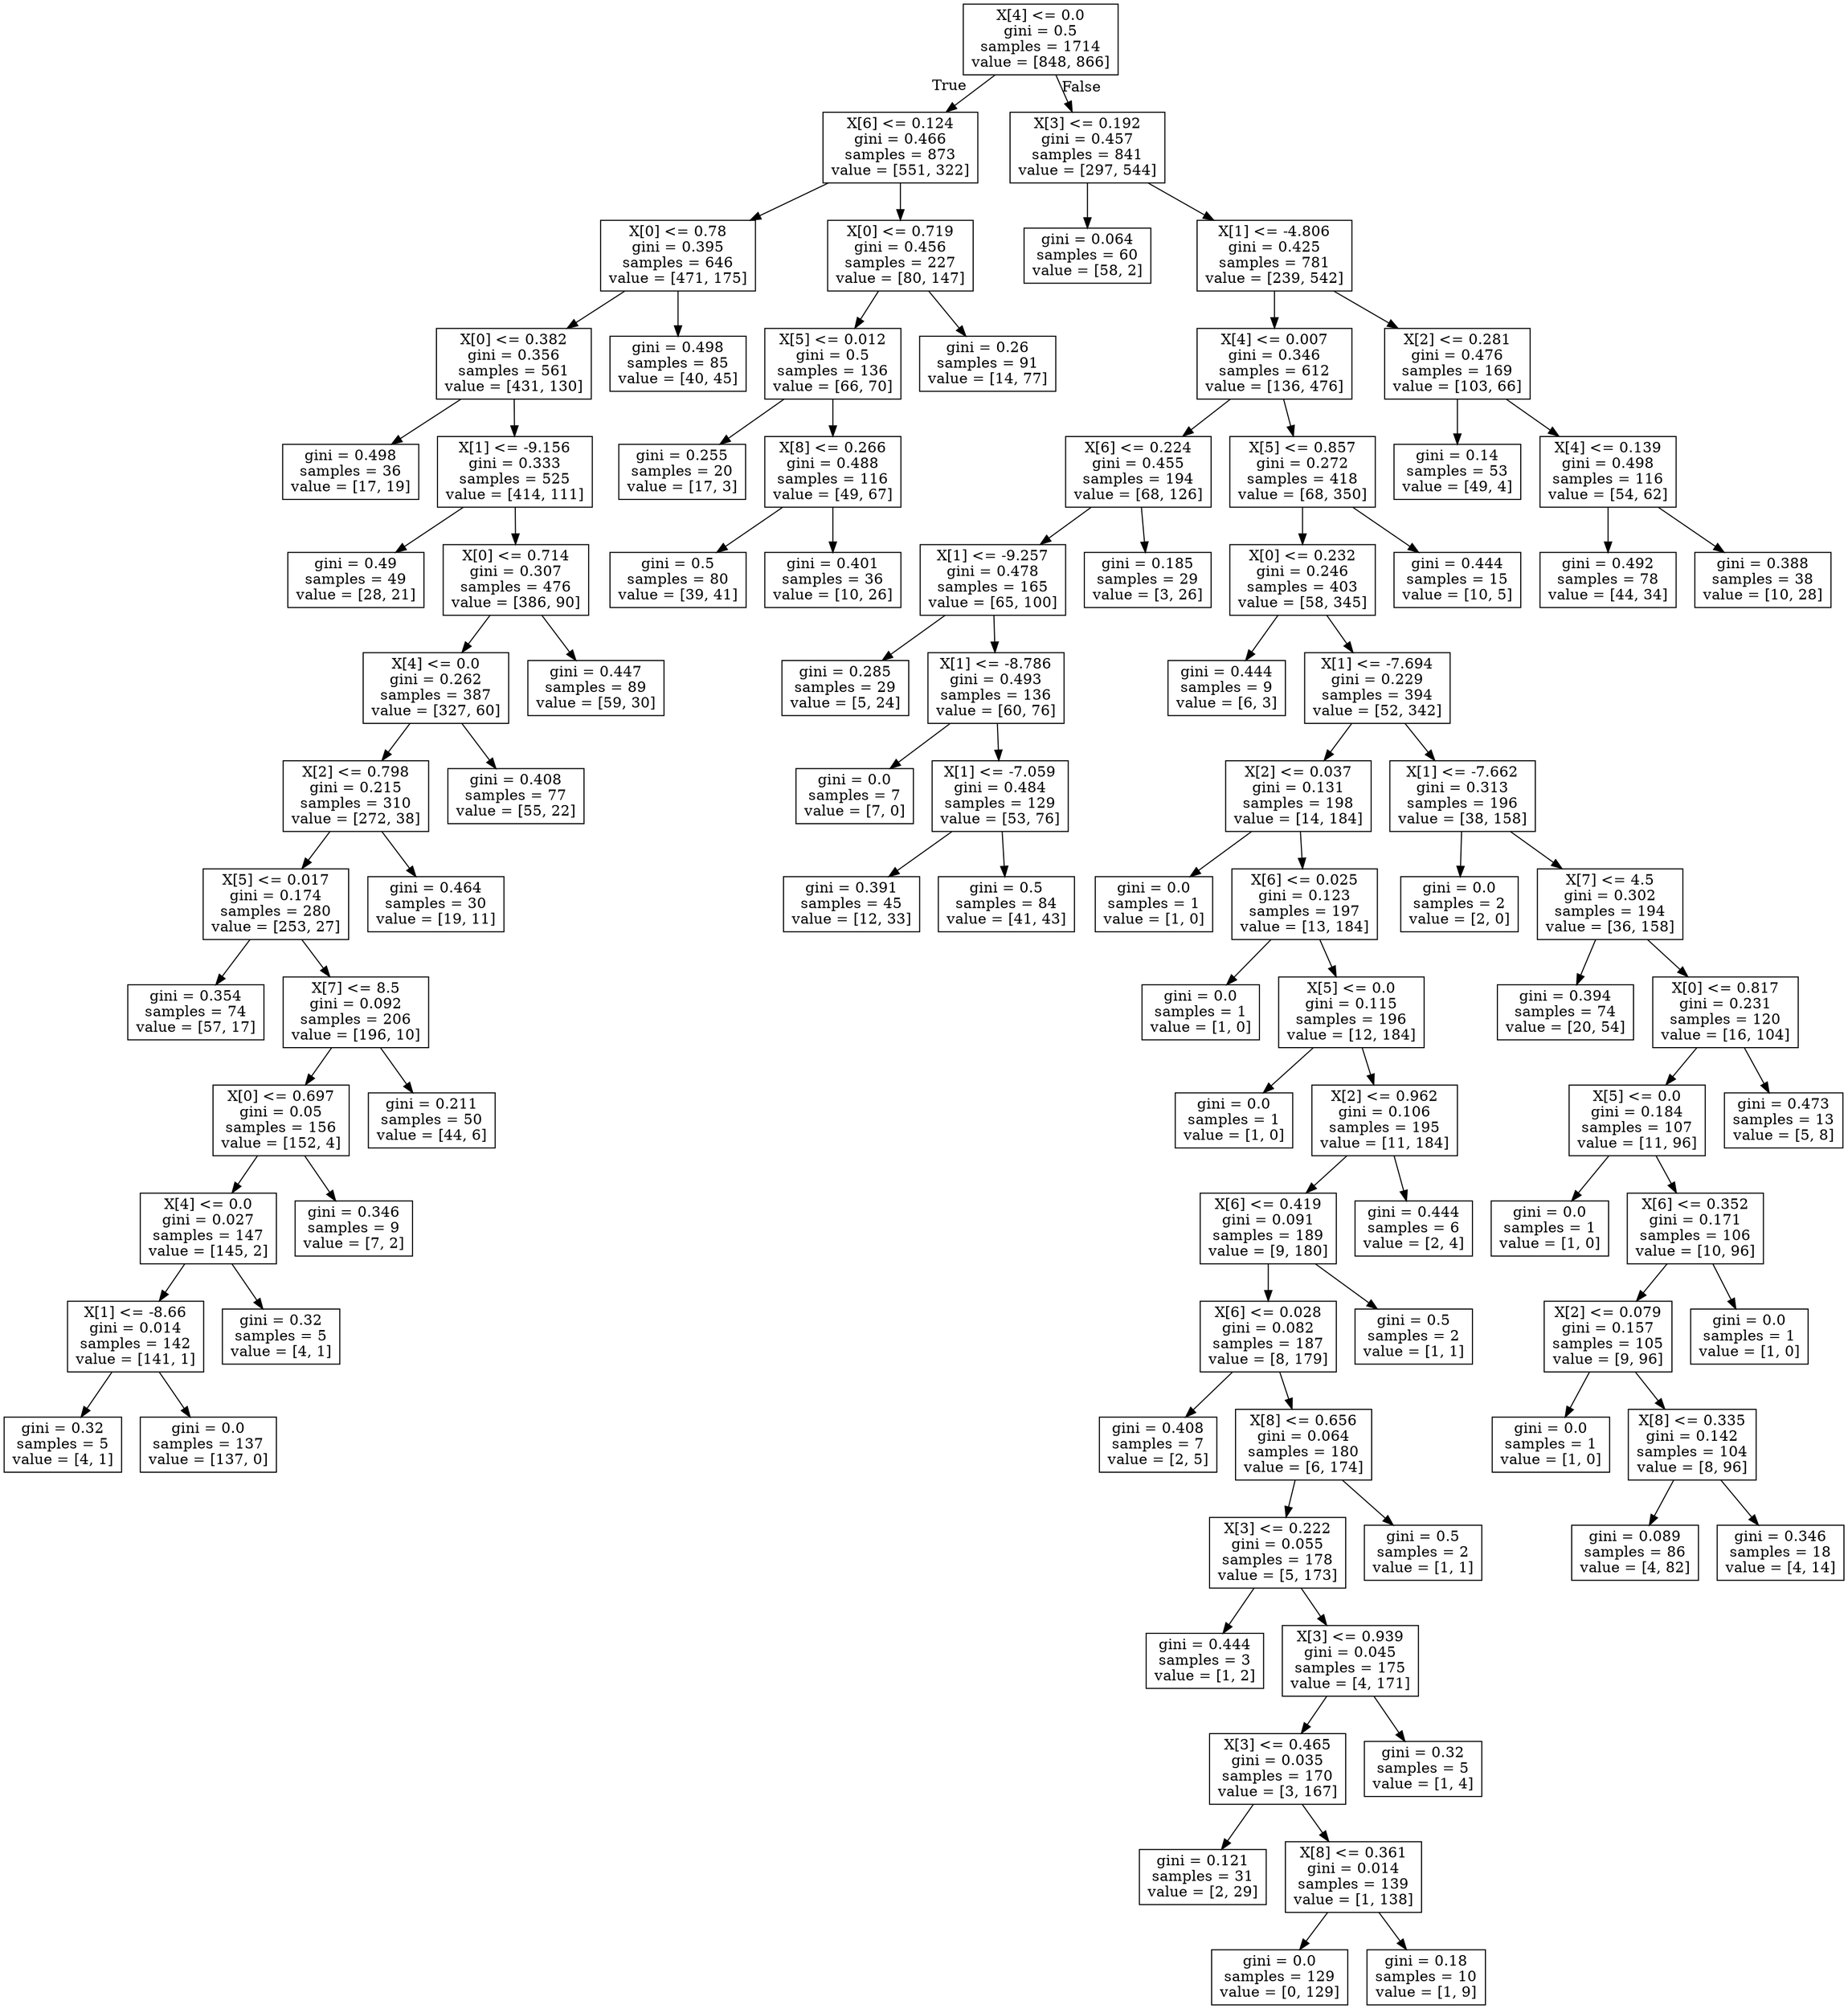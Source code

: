 digraph Tree {
node [shape=box] ;
0 [label="X[4] <= 0.0\ngini = 0.5\nsamples = 1714\nvalue = [848, 866]"] ;
1 [label="X[6] <= 0.124\ngini = 0.466\nsamples = 873\nvalue = [551, 322]"] ;
0 -> 1 [labeldistance=2.5, labelangle=45, headlabel="True"] ;
2 [label="X[0] <= 0.78\ngini = 0.395\nsamples = 646\nvalue = [471, 175]"] ;
1 -> 2 ;
3 [label="X[0] <= 0.382\ngini = 0.356\nsamples = 561\nvalue = [431, 130]"] ;
2 -> 3 ;
4 [label="gini = 0.498\nsamples = 36\nvalue = [17, 19]"] ;
3 -> 4 ;
5 [label="X[1] <= -9.156\ngini = 0.333\nsamples = 525\nvalue = [414, 111]"] ;
3 -> 5 ;
6 [label="gini = 0.49\nsamples = 49\nvalue = [28, 21]"] ;
5 -> 6 ;
7 [label="X[0] <= 0.714\ngini = 0.307\nsamples = 476\nvalue = [386, 90]"] ;
5 -> 7 ;
8 [label="X[4] <= 0.0\ngini = 0.262\nsamples = 387\nvalue = [327, 60]"] ;
7 -> 8 ;
9 [label="X[2] <= 0.798\ngini = 0.215\nsamples = 310\nvalue = [272, 38]"] ;
8 -> 9 ;
10 [label="X[5] <= 0.017\ngini = 0.174\nsamples = 280\nvalue = [253, 27]"] ;
9 -> 10 ;
11 [label="gini = 0.354\nsamples = 74\nvalue = [57, 17]"] ;
10 -> 11 ;
12 [label="X[7] <= 8.5\ngini = 0.092\nsamples = 206\nvalue = [196, 10]"] ;
10 -> 12 ;
13 [label="X[0] <= 0.697\ngini = 0.05\nsamples = 156\nvalue = [152, 4]"] ;
12 -> 13 ;
14 [label="X[4] <= 0.0\ngini = 0.027\nsamples = 147\nvalue = [145, 2]"] ;
13 -> 14 ;
15 [label="X[1] <= -8.66\ngini = 0.014\nsamples = 142\nvalue = [141, 1]"] ;
14 -> 15 ;
16 [label="gini = 0.32\nsamples = 5\nvalue = [4, 1]"] ;
15 -> 16 ;
17 [label="gini = 0.0\nsamples = 137\nvalue = [137, 0]"] ;
15 -> 17 ;
18 [label="gini = 0.32\nsamples = 5\nvalue = [4, 1]"] ;
14 -> 18 ;
19 [label="gini = 0.346\nsamples = 9\nvalue = [7, 2]"] ;
13 -> 19 ;
20 [label="gini = 0.211\nsamples = 50\nvalue = [44, 6]"] ;
12 -> 20 ;
21 [label="gini = 0.464\nsamples = 30\nvalue = [19, 11]"] ;
9 -> 21 ;
22 [label="gini = 0.408\nsamples = 77\nvalue = [55, 22]"] ;
8 -> 22 ;
23 [label="gini = 0.447\nsamples = 89\nvalue = [59, 30]"] ;
7 -> 23 ;
24 [label="gini = 0.498\nsamples = 85\nvalue = [40, 45]"] ;
2 -> 24 ;
25 [label="X[0] <= 0.719\ngini = 0.456\nsamples = 227\nvalue = [80, 147]"] ;
1 -> 25 ;
26 [label="X[5] <= 0.012\ngini = 0.5\nsamples = 136\nvalue = [66, 70]"] ;
25 -> 26 ;
27 [label="gini = 0.255\nsamples = 20\nvalue = [17, 3]"] ;
26 -> 27 ;
28 [label="X[8] <= 0.266\ngini = 0.488\nsamples = 116\nvalue = [49, 67]"] ;
26 -> 28 ;
29 [label="gini = 0.5\nsamples = 80\nvalue = [39, 41]"] ;
28 -> 29 ;
30 [label="gini = 0.401\nsamples = 36\nvalue = [10, 26]"] ;
28 -> 30 ;
31 [label="gini = 0.26\nsamples = 91\nvalue = [14, 77]"] ;
25 -> 31 ;
32 [label="X[3] <= 0.192\ngini = 0.457\nsamples = 841\nvalue = [297, 544]"] ;
0 -> 32 [labeldistance=2.5, labelangle=-45, headlabel="False"] ;
33 [label="gini = 0.064\nsamples = 60\nvalue = [58, 2]"] ;
32 -> 33 ;
34 [label="X[1] <= -4.806\ngini = 0.425\nsamples = 781\nvalue = [239, 542]"] ;
32 -> 34 ;
35 [label="X[4] <= 0.007\ngini = 0.346\nsamples = 612\nvalue = [136, 476]"] ;
34 -> 35 ;
36 [label="X[6] <= 0.224\ngini = 0.455\nsamples = 194\nvalue = [68, 126]"] ;
35 -> 36 ;
37 [label="X[1] <= -9.257\ngini = 0.478\nsamples = 165\nvalue = [65, 100]"] ;
36 -> 37 ;
38 [label="gini = 0.285\nsamples = 29\nvalue = [5, 24]"] ;
37 -> 38 ;
39 [label="X[1] <= -8.786\ngini = 0.493\nsamples = 136\nvalue = [60, 76]"] ;
37 -> 39 ;
40 [label="gini = 0.0\nsamples = 7\nvalue = [7, 0]"] ;
39 -> 40 ;
41 [label="X[1] <= -7.059\ngini = 0.484\nsamples = 129\nvalue = [53, 76]"] ;
39 -> 41 ;
42 [label="gini = 0.391\nsamples = 45\nvalue = [12, 33]"] ;
41 -> 42 ;
43 [label="gini = 0.5\nsamples = 84\nvalue = [41, 43]"] ;
41 -> 43 ;
44 [label="gini = 0.185\nsamples = 29\nvalue = [3, 26]"] ;
36 -> 44 ;
45 [label="X[5] <= 0.857\ngini = 0.272\nsamples = 418\nvalue = [68, 350]"] ;
35 -> 45 ;
46 [label="X[0] <= 0.232\ngini = 0.246\nsamples = 403\nvalue = [58, 345]"] ;
45 -> 46 ;
47 [label="gini = 0.444\nsamples = 9\nvalue = [6, 3]"] ;
46 -> 47 ;
48 [label="X[1] <= -7.694\ngini = 0.229\nsamples = 394\nvalue = [52, 342]"] ;
46 -> 48 ;
49 [label="X[2] <= 0.037\ngini = 0.131\nsamples = 198\nvalue = [14, 184]"] ;
48 -> 49 ;
50 [label="gini = 0.0\nsamples = 1\nvalue = [1, 0]"] ;
49 -> 50 ;
51 [label="X[6] <= 0.025\ngini = 0.123\nsamples = 197\nvalue = [13, 184]"] ;
49 -> 51 ;
52 [label="gini = 0.0\nsamples = 1\nvalue = [1, 0]"] ;
51 -> 52 ;
53 [label="X[5] <= 0.0\ngini = 0.115\nsamples = 196\nvalue = [12, 184]"] ;
51 -> 53 ;
54 [label="gini = 0.0\nsamples = 1\nvalue = [1, 0]"] ;
53 -> 54 ;
55 [label="X[2] <= 0.962\ngini = 0.106\nsamples = 195\nvalue = [11, 184]"] ;
53 -> 55 ;
56 [label="X[6] <= 0.419\ngini = 0.091\nsamples = 189\nvalue = [9, 180]"] ;
55 -> 56 ;
57 [label="X[6] <= 0.028\ngini = 0.082\nsamples = 187\nvalue = [8, 179]"] ;
56 -> 57 ;
58 [label="gini = 0.408\nsamples = 7\nvalue = [2, 5]"] ;
57 -> 58 ;
59 [label="X[8] <= 0.656\ngini = 0.064\nsamples = 180\nvalue = [6, 174]"] ;
57 -> 59 ;
60 [label="X[3] <= 0.222\ngini = 0.055\nsamples = 178\nvalue = [5, 173]"] ;
59 -> 60 ;
61 [label="gini = 0.444\nsamples = 3\nvalue = [1, 2]"] ;
60 -> 61 ;
62 [label="X[3] <= 0.939\ngini = 0.045\nsamples = 175\nvalue = [4, 171]"] ;
60 -> 62 ;
63 [label="X[3] <= 0.465\ngini = 0.035\nsamples = 170\nvalue = [3, 167]"] ;
62 -> 63 ;
64 [label="gini = 0.121\nsamples = 31\nvalue = [2, 29]"] ;
63 -> 64 ;
65 [label="X[8] <= 0.361\ngini = 0.014\nsamples = 139\nvalue = [1, 138]"] ;
63 -> 65 ;
66 [label="gini = 0.0\nsamples = 129\nvalue = [0, 129]"] ;
65 -> 66 ;
67 [label="gini = 0.18\nsamples = 10\nvalue = [1, 9]"] ;
65 -> 67 ;
68 [label="gini = 0.32\nsamples = 5\nvalue = [1, 4]"] ;
62 -> 68 ;
69 [label="gini = 0.5\nsamples = 2\nvalue = [1, 1]"] ;
59 -> 69 ;
70 [label="gini = 0.5\nsamples = 2\nvalue = [1, 1]"] ;
56 -> 70 ;
71 [label="gini = 0.444\nsamples = 6\nvalue = [2, 4]"] ;
55 -> 71 ;
72 [label="X[1] <= -7.662\ngini = 0.313\nsamples = 196\nvalue = [38, 158]"] ;
48 -> 72 ;
73 [label="gini = 0.0\nsamples = 2\nvalue = [2, 0]"] ;
72 -> 73 ;
74 [label="X[7] <= 4.5\ngini = 0.302\nsamples = 194\nvalue = [36, 158]"] ;
72 -> 74 ;
75 [label="gini = 0.394\nsamples = 74\nvalue = [20, 54]"] ;
74 -> 75 ;
76 [label="X[0] <= 0.817\ngini = 0.231\nsamples = 120\nvalue = [16, 104]"] ;
74 -> 76 ;
77 [label="X[5] <= 0.0\ngini = 0.184\nsamples = 107\nvalue = [11, 96]"] ;
76 -> 77 ;
78 [label="gini = 0.0\nsamples = 1\nvalue = [1, 0]"] ;
77 -> 78 ;
79 [label="X[6] <= 0.352\ngini = 0.171\nsamples = 106\nvalue = [10, 96]"] ;
77 -> 79 ;
80 [label="X[2] <= 0.079\ngini = 0.157\nsamples = 105\nvalue = [9, 96]"] ;
79 -> 80 ;
81 [label="gini = 0.0\nsamples = 1\nvalue = [1, 0]"] ;
80 -> 81 ;
82 [label="X[8] <= 0.335\ngini = 0.142\nsamples = 104\nvalue = [8, 96]"] ;
80 -> 82 ;
83 [label="gini = 0.089\nsamples = 86\nvalue = [4, 82]"] ;
82 -> 83 ;
84 [label="gini = 0.346\nsamples = 18\nvalue = [4, 14]"] ;
82 -> 84 ;
85 [label="gini = 0.0\nsamples = 1\nvalue = [1, 0]"] ;
79 -> 85 ;
86 [label="gini = 0.473\nsamples = 13\nvalue = [5, 8]"] ;
76 -> 86 ;
87 [label="gini = 0.444\nsamples = 15\nvalue = [10, 5]"] ;
45 -> 87 ;
88 [label="X[2] <= 0.281\ngini = 0.476\nsamples = 169\nvalue = [103, 66]"] ;
34 -> 88 ;
89 [label="gini = 0.14\nsamples = 53\nvalue = [49, 4]"] ;
88 -> 89 ;
90 [label="X[4] <= 0.139\ngini = 0.498\nsamples = 116\nvalue = [54, 62]"] ;
88 -> 90 ;
91 [label="gini = 0.492\nsamples = 78\nvalue = [44, 34]"] ;
90 -> 91 ;
92 [label="gini = 0.388\nsamples = 38\nvalue = [10, 28]"] ;
90 -> 92 ;
}